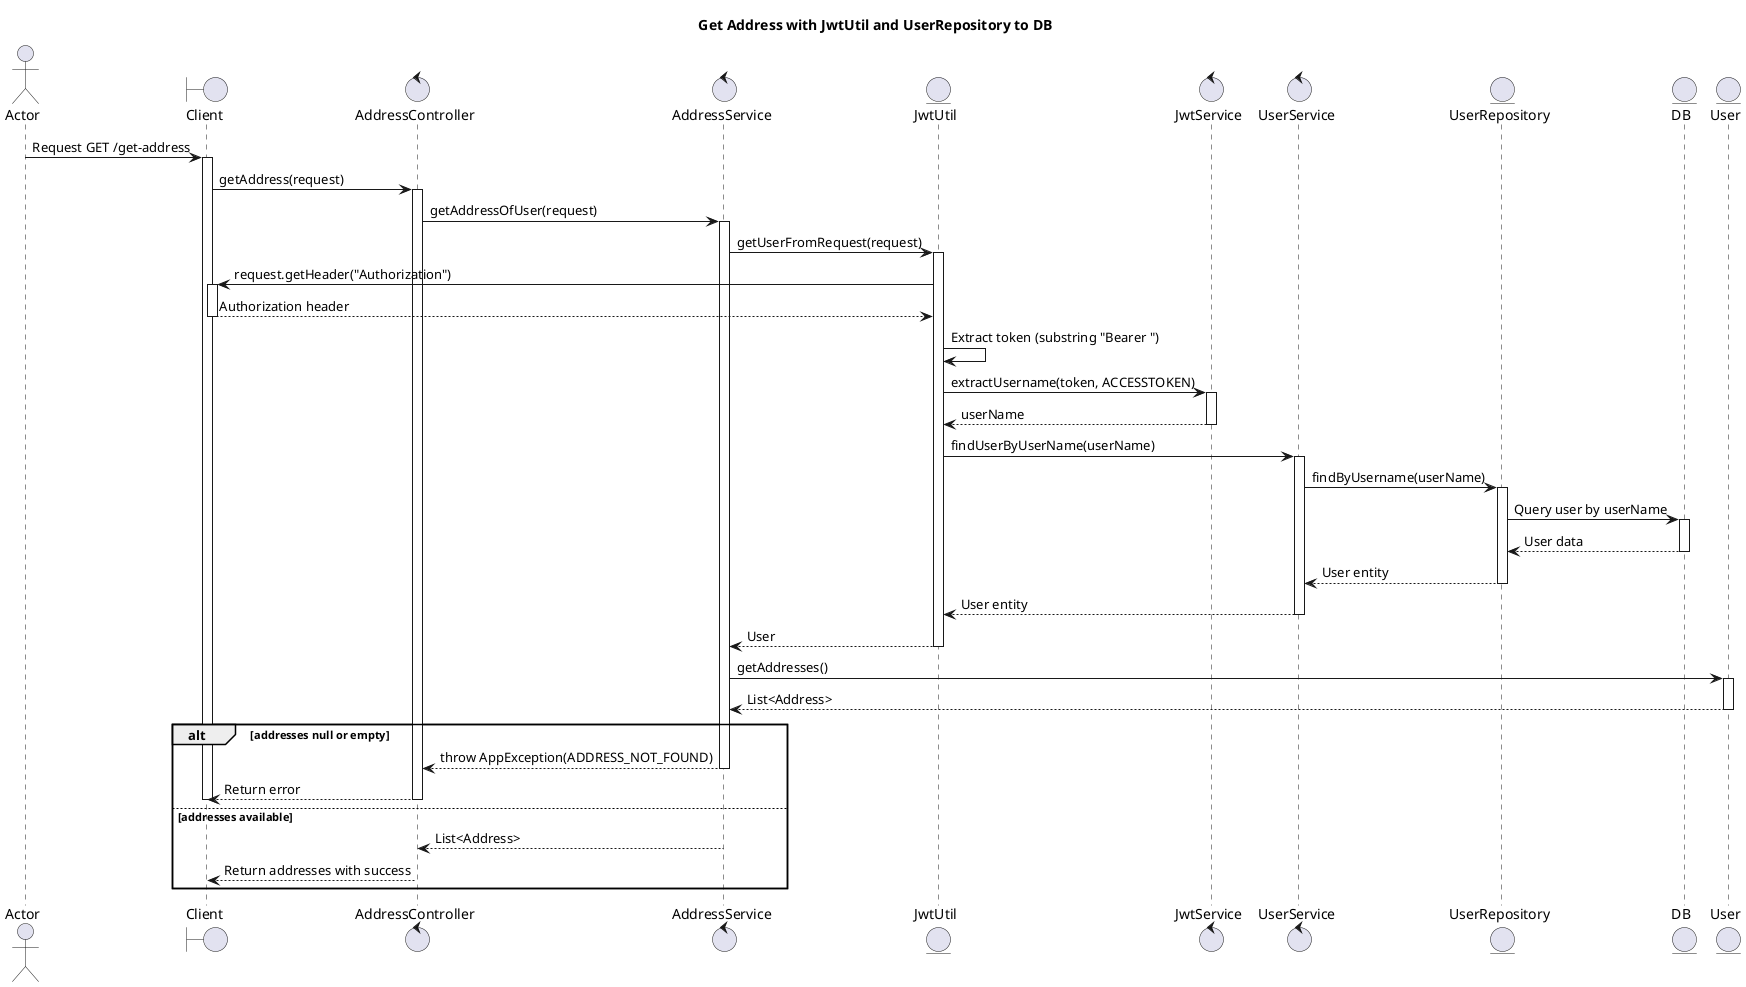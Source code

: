 @startuml
title Get Address with JwtUtil and UserRepository to DB

actor Actor
boundary Client
control AddressController
control AddressService
entity JwtUtil
control JwtService
control UserService
entity UserRepository
entity DB
entity User

Actor -> Client : Request GET /get-address
activate Client
Client -> AddressController : getAddress(request)
activate AddressController

AddressController -> AddressService : getAddressOfUser(request)
activate AddressService

AddressService -> JwtUtil : getUserFromRequest(request)
activate JwtUtil

JwtUtil -> Client : request.getHeader("Authorization")
activate Client
Client --> JwtUtil : Authorization header
deactivate Client

JwtUtil -> JwtUtil : Extract token (substring "Bearer ")
JwtUtil -> JwtService : extractUsername(token, ACCESSTOKEN)
activate JwtService
JwtService --> JwtUtil : userName
deactivate JwtService

JwtUtil -> UserService : findUserByUserName(userName)
activate UserService

UserService -> UserRepository : findByUsername(userName)
activate UserRepository

UserRepository -> DB : Query user by userName
activate DB
DB --> UserRepository : User data
deactivate DB

UserRepository --> UserService : User entity
deactivate UserRepository

UserService --> JwtUtil : User entity
deactivate UserService

JwtUtil --> AddressService : User
deactivate JwtUtil

AddressService -> User : getAddresses()
activate User
User --> AddressService : List<Address>
deactivate User

alt addresses null or empty
    AddressService --> AddressController : throw AppException(ADDRESS_NOT_FOUND)
    deactivate AddressService
    AddressController --> Client : Return error
    deactivate AddressController
    deactivate Client
else addresses available
    AddressService --> AddressController : List<Address>
    deactivate AddressService
    AddressController --> Client : Return addresses with success
    deactivate AddressController
    deactivate Client
end

@enduml
